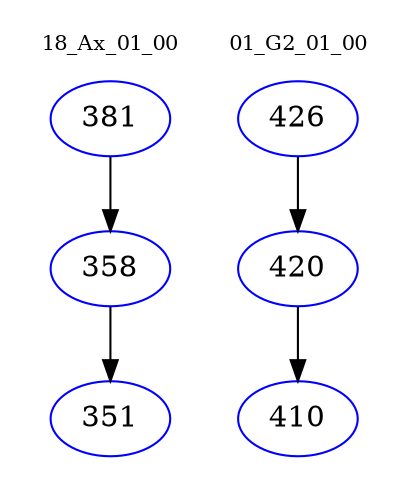 digraph{
subgraph cluster_0 {
color = white
label = "18_Ax_01_00";
fontsize=10;
T0_381 [label="381", color="blue"]
T0_381 -> T0_358 [color="black"]
T0_358 [label="358", color="blue"]
T0_358 -> T0_351 [color="black"]
T0_351 [label="351", color="blue"]
}
subgraph cluster_1 {
color = white
label = "01_G2_01_00";
fontsize=10;
T1_426 [label="426", color="blue"]
T1_426 -> T1_420 [color="black"]
T1_420 [label="420", color="blue"]
T1_420 -> T1_410 [color="black"]
T1_410 [label="410", color="blue"]
}
}
